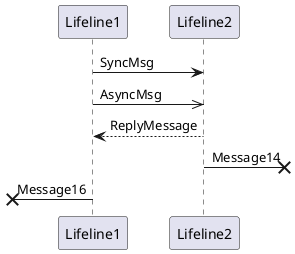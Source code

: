 @startuml
participant Lifeline1
participant Lifeline2
Lifeline1->Lifeline2 : SyncMsg
Lifeline1->>Lifeline2 : AsyncMsg
Lifeline2-->Lifeline1 : ReplyMessage
Lifeline2->x] : Message14
Lifeline1->x[ : Message16
@enduml